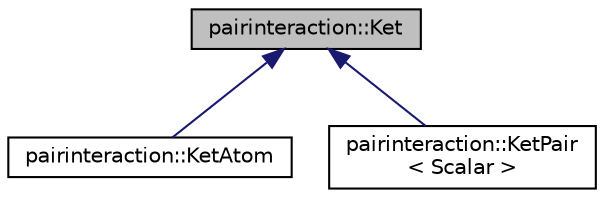 digraph "pairinteraction::Ket"
{
 // INTERACTIVE_SVG=YES
 // LATEX_PDF_SIZE
  bgcolor="transparent";
  edge [fontname="Helvetica",fontsize="10",labelfontname="Helvetica",labelfontsize="10"];
  node [fontname="Helvetica",fontsize="10",shape=record];
  Node1 [label="pairinteraction::Ket",height=0.2,width=0.4,color="black", fillcolor="grey75", style="filled", fontcolor="black",tooltip="Base class for a ket."];
  Node1 -> Node2 [dir="back",color="midnightblue",fontsize="10",style="solid",fontname="Helvetica"];
  Node2 [label="pairinteraction::KetAtom",height=0.2,width=0.4,color="black",URL="$classpairinteraction_1_1KetAtom.html",tooltip="Class for representing atomic kets."];
  Node1 -> Node3 [dir="back",color="midnightblue",fontsize="10",style="solid",fontname="Helvetica"];
  Node3 [label="pairinteraction::KetPair\l\< Scalar \>",height=0.2,width=0.4,color="black",URL="$classpairinteraction_1_1KetPair.html",tooltip=" "];
}
